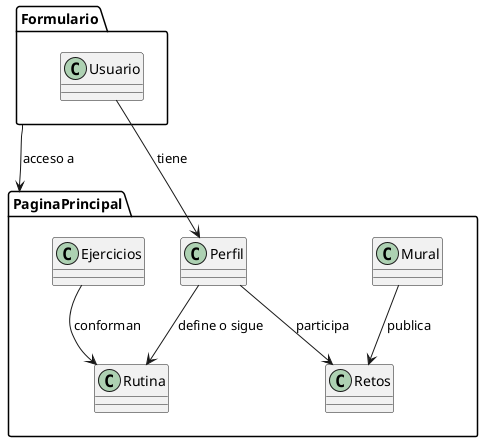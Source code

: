 @startuml evas

package "Formulario" {
    class Usuario
}

package "PaginaPrincipal" {
    class Ejercicios
    class Mural
    class Perfil
    class Rutina
    class Retos
}

Formulario --> PaginaPrincipal : acceso a

Usuario --> Perfil : tiene

Perfil --> Rutina : define o sigue
Perfil --> Retos : participa

Mural --> Retos : publica
Ejercicios --> Rutina : conforman

@enduml
